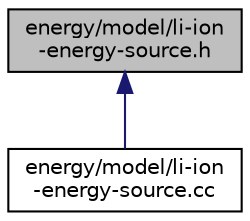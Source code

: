 digraph "energy/model/li-ion-energy-source.h"
{
  edge [fontname="Helvetica",fontsize="10",labelfontname="Helvetica",labelfontsize="10"];
  node [fontname="Helvetica",fontsize="10",shape=record];
  Node1 [label="energy/model/li-ion\l-energy-source.h",height=0.2,width=0.4,color="black", fillcolor="grey75", style="filled", fontcolor="black"];
  Node1 -> Node2 [dir="back",color="midnightblue",fontsize="10",style="solid"];
  Node2 [label="energy/model/li-ion\l-energy-source.cc",height=0.2,width=0.4,color="black", fillcolor="white", style="filled",URL="$d0/d90/model_2li-ion-energy-source_8cc.html"];
}
